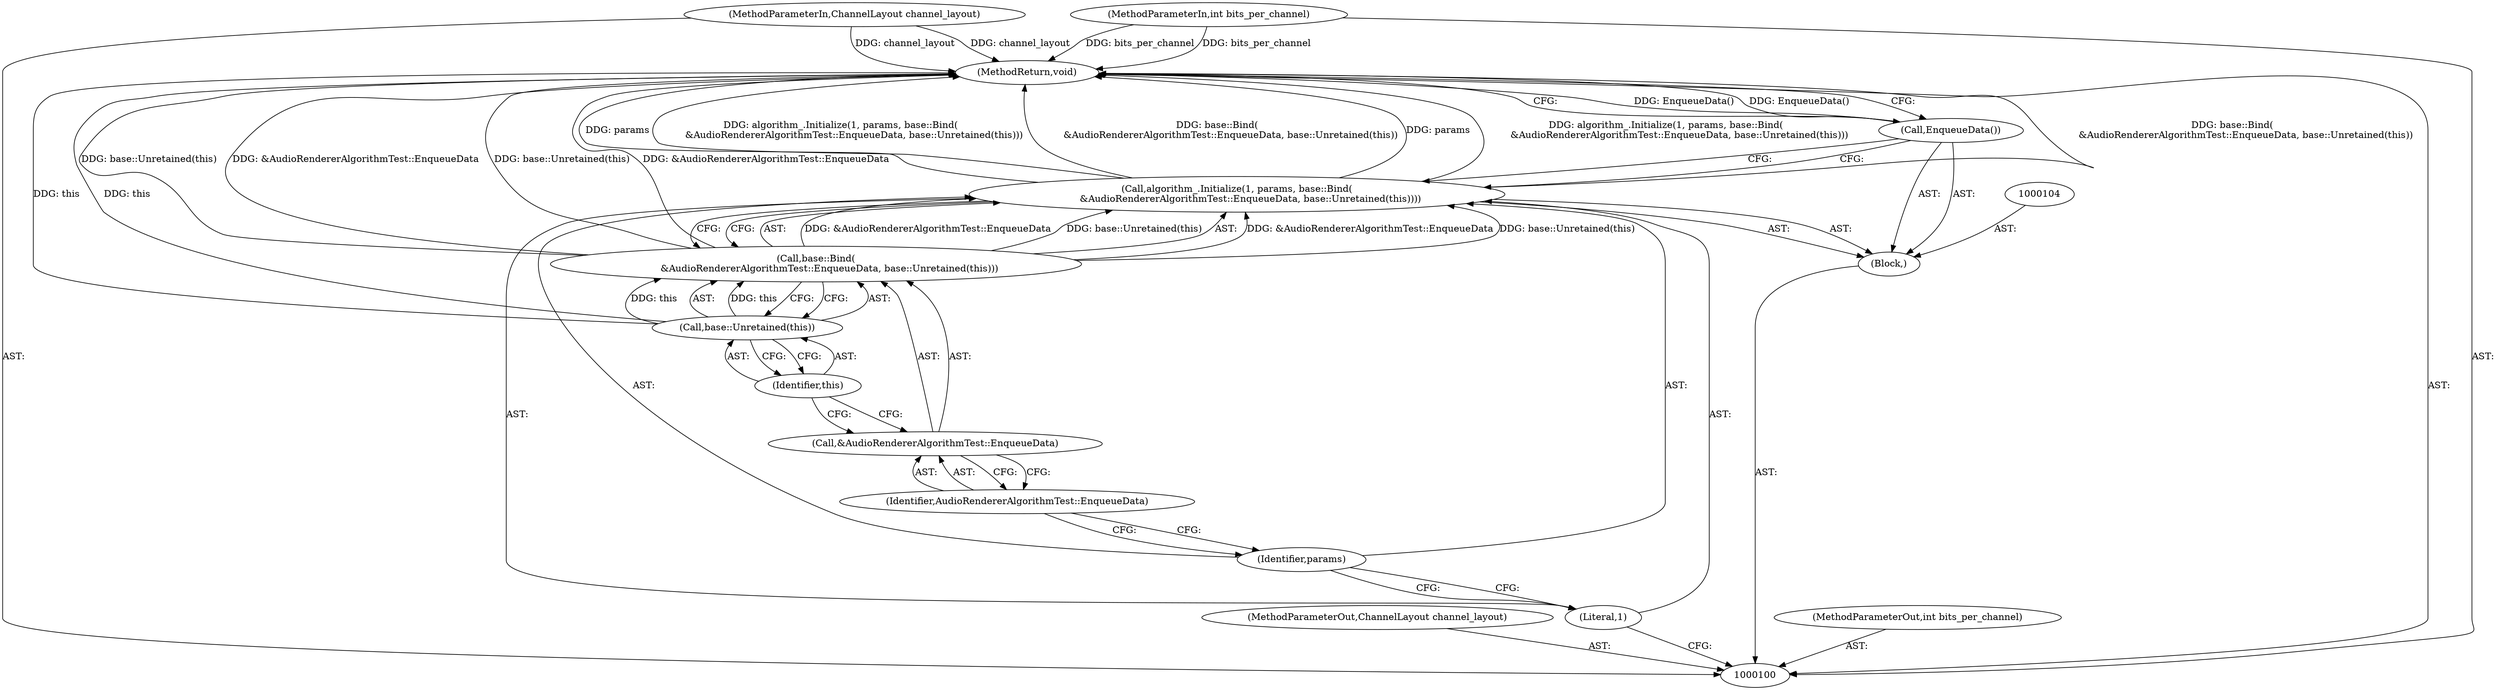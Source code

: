 digraph "1_Chrome_802ecdb9cee0d66fe546bdf24e98150f8f716ad8_6" {
"1000101" [label="(MethodParameterIn,ChannelLayout channel_layout)"];
"1000143" [label="(MethodParameterOut,ChannelLayout channel_layout)"];
"1000114" [label="(MethodReturn,void)"];
"1000102" [label="(MethodParameterIn,int bits_per_channel)"];
"1000144" [label="(MethodParameterOut,int bits_per_channel)"];
"1000103" [label="(Block,)"];
"1000106" [label="(Literal,1)"];
"1000107" [label="(Identifier,params)"];
"1000108" [label="(Call,base::Bind(\n         &AudioRendererAlgorithmTest::EnqueueData, base::Unretained(this)))"];
"1000105" [label="(Call,algorithm_.Initialize(1, params, base::Bind(\n         &AudioRendererAlgorithmTest::EnqueueData, base::Unretained(this))))"];
"1000110" [label="(Identifier,AudioRendererAlgorithmTest::EnqueueData)"];
"1000111" [label="(Call,base::Unretained(this))"];
"1000112" [label="(Identifier,this)"];
"1000109" [label="(Call,&AudioRendererAlgorithmTest::EnqueueData)"];
"1000113" [label="(Call,EnqueueData())"];
"1000101" -> "1000100"  [label="AST: "];
"1000101" -> "1000114"  [label="DDG: channel_layout"];
"1000143" -> "1000100"  [label="AST: "];
"1000114" -> "1000100"  [label="AST: "];
"1000114" -> "1000113"  [label="CFG: "];
"1000105" -> "1000114"  [label="DDG: base::Bind(\n         &AudioRendererAlgorithmTest::EnqueueData, base::Unretained(this))"];
"1000105" -> "1000114"  [label="DDG: params"];
"1000105" -> "1000114"  [label="DDG: algorithm_.Initialize(1, params, base::Bind(\n         &AudioRendererAlgorithmTest::EnqueueData, base::Unretained(this)))"];
"1000108" -> "1000114"  [label="DDG: base::Unretained(this)"];
"1000108" -> "1000114"  [label="DDG: &AudioRendererAlgorithmTest::EnqueueData"];
"1000102" -> "1000114"  [label="DDG: bits_per_channel"];
"1000111" -> "1000114"  [label="DDG: this"];
"1000113" -> "1000114"  [label="DDG: EnqueueData()"];
"1000101" -> "1000114"  [label="DDG: channel_layout"];
"1000102" -> "1000100"  [label="AST: "];
"1000102" -> "1000114"  [label="DDG: bits_per_channel"];
"1000144" -> "1000100"  [label="AST: "];
"1000103" -> "1000100"  [label="AST: "];
"1000104" -> "1000103"  [label="AST: "];
"1000105" -> "1000103"  [label="AST: "];
"1000113" -> "1000103"  [label="AST: "];
"1000106" -> "1000105"  [label="AST: "];
"1000106" -> "1000100"  [label="CFG: "];
"1000107" -> "1000106"  [label="CFG: "];
"1000107" -> "1000105"  [label="AST: "];
"1000107" -> "1000106"  [label="CFG: "];
"1000110" -> "1000107"  [label="CFG: "];
"1000108" -> "1000105"  [label="AST: "];
"1000108" -> "1000111"  [label="CFG: "];
"1000109" -> "1000108"  [label="AST: "];
"1000111" -> "1000108"  [label="AST: "];
"1000105" -> "1000108"  [label="CFG: "];
"1000108" -> "1000114"  [label="DDG: base::Unretained(this)"];
"1000108" -> "1000114"  [label="DDG: &AudioRendererAlgorithmTest::EnqueueData"];
"1000108" -> "1000105"  [label="DDG: &AudioRendererAlgorithmTest::EnqueueData"];
"1000108" -> "1000105"  [label="DDG: base::Unretained(this)"];
"1000111" -> "1000108"  [label="DDG: this"];
"1000105" -> "1000103"  [label="AST: "];
"1000105" -> "1000108"  [label="CFG: "];
"1000106" -> "1000105"  [label="AST: "];
"1000107" -> "1000105"  [label="AST: "];
"1000108" -> "1000105"  [label="AST: "];
"1000113" -> "1000105"  [label="CFG: "];
"1000105" -> "1000114"  [label="DDG: base::Bind(\n         &AudioRendererAlgorithmTest::EnqueueData, base::Unretained(this))"];
"1000105" -> "1000114"  [label="DDG: params"];
"1000105" -> "1000114"  [label="DDG: algorithm_.Initialize(1, params, base::Bind(\n         &AudioRendererAlgorithmTest::EnqueueData, base::Unretained(this)))"];
"1000108" -> "1000105"  [label="DDG: &AudioRendererAlgorithmTest::EnqueueData"];
"1000108" -> "1000105"  [label="DDG: base::Unretained(this)"];
"1000110" -> "1000109"  [label="AST: "];
"1000110" -> "1000107"  [label="CFG: "];
"1000109" -> "1000110"  [label="CFG: "];
"1000111" -> "1000108"  [label="AST: "];
"1000111" -> "1000112"  [label="CFG: "];
"1000112" -> "1000111"  [label="AST: "];
"1000108" -> "1000111"  [label="CFG: "];
"1000111" -> "1000114"  [label="DDG: this"];
"1000111" -> "1000108"  [label="DDG: this"];
"1000112" -> "1000111"  [label="AST: "];
"1000112" -> "1000109"  [label="CFG: "];
"1000111" -> "1000112"  [label="CFG: "];
"1000109" -> "1000108"  [label="AST: "];
"1000109" -> "1000110"  [label="CFG: "];
"1000110" -> "1000109"  [label="AST: "];
"1000112" -> "1000109"  [label="CFG: "];
"1000113" -> "1000103"  [label="AST: "];
"1000113" -> "1000105"  [label="CFG: "];
"1000114" -> "1000113"  [label="CFG: "];
"1000113" -> "1000114"  [label="DDG: EnqueueData()"];
}

